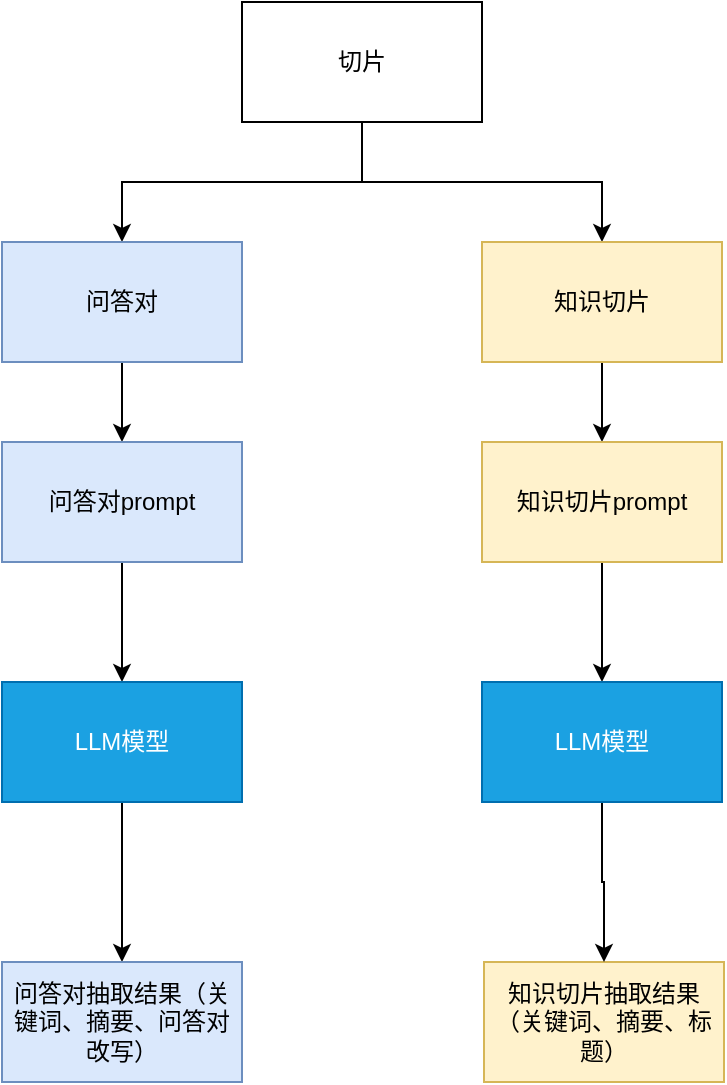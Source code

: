 <mxfile version="24.7.6">
  <diagram name="第 1 页" id="W50Me2v17_l9F1Rr8tnI">
    <mxGraphModel dx="1055" dy="572" grid="1" gridSize="10" guides="1" tooltips="1" connect="1" arrows="1" fold="1" page="1" pageScale="1" pageWidth="827" pageHeight="1169" math="0" shadow="0">
      <root>
        <mxCell id="0" />
        <mxCell id="1" parent="0" />
        <mxCell id="HrH9pXLMxQuW8AQuO76U-4" style="edgeStyle=orthogonalEdgeStyle;rounded=0;orthogonalLoop=1;jettySize=auto;html=1;exitX=0.5;exitY=1;exitDx=0;exitDy=0;entryX=0.5;entryY=0;entryDx=0;entryDy=0;" edge="1" parent="1" source="HrH9pXLMxQuW8AQuO76U-1" target="HrH9pXLMxQuW8AQuO76U-2">
          <mxGeometry relative="1" as="geometry" />
        </mxCell>
        <mxCell id="HrH9pXLMxQuW8AQuO76U-5" style="edgeStyle=orthogonalEdgeStyle;rounded=0;orthogonalLoop=1;jettySize=auto;html=1;exitX=0.5;exitY=1;exitDx=0;exitDy=0;entryX=0.5;entryY=0;entryDx=0;entryDy=0;" edge="1" parent="1" source="HrH9pXLMxQuW8AQuO76U-1" target="HrH9pXLMxQuW8AQuO76U-3">
          <mxGeometry relative="1" as="geometry" />
        </mxCell>
        <mxCell id="HrH9pXLMxQuW8AQuO76U-1" value="切片" style="rounded=0;whiteSpace=wrap;html=1;" vertex="1" parent="1">
          <mxGeometry x="330" y="60" width="120" height="60" as="geometry" />
        </mxCell>
        <mxCell id="HrH9pXLMxQuW8AQuO76U-10" style="edgeStyle=orthogonalEdgeStyle;rounded=0;orthogonalLoop=1;jettySize=auto;html=1;exitX=0.5;exitY=1;exitDx=0;exitDy=0;entryX=0.5;entryY=0;entryDx=0;entryDy=0;" edge="1" parent="1" source="HrH9pXLMxQuW8AQuO76U-2" target="HrH9pXLMxQuW8AQuO76U-7">
          <mxGeometry relative="1" as="geometry" />
        </mxCell>
        <mxCell id="HrH9pXLMxQuW8AQuO76U-2" value="问答对" style="rounded=0;whiteSpace=wrap;html=1;fillColor=#dae8fc;strokeColor=#6c8ebf;" vertex="1" parent="1">
          <mxGeometry x="210" y="180" width="120" height="60" as="geometry" />
        </mxCell>
        <mxCell id="HrH9pXLMxQuW8AQuO76U-12" style="edgeStyle=orthogonalEdgeStyle;rounded=0;orthogonalLoop=1;jettySize=auto;html=1;exitX=0.5;exitY=1;exitDx=0;exitDy=0;entryX=0.5;entryY=0;entryDx=0;entryDy=0;" edge="1" parent="1" source="HrH9pXLMxQuW8AQuO76U-3" target="HrH9pXLMxQuW8AQuO76U-8">
          <mxGeometry relative="1" as="geometry" />
        </mxCell>
        <mxCell id="HrH9pXLMxQuW8AQuO76U-3" value="知识切片" style="rounded=0;whiteSpace=wrap;html=1;fillColor=#fff2cc;strokeColor=#d6b656;" vertex="1" parent="1">
          <mxGeometry x="450" y="180" width="120" height="60" as="geometry" />
        </mxCell>
        <mxCell id="HrH9pXLMxQuW8AQuO76U-11" style="edgeStyle=orthogonalEdgeStyle;rounded=0;orthogonalLoop=1;jettySize=auto;html=1;exitX=0.5;exitY=1;exitDx=0;exitDy=0;entryX=0.5;entryY=0;entryDx=0;entryDy=0;" edge="1" parent="1" source="HrH9pXLMxQuW8AQuO76U-7" target="HrH9pXLMxQuW8AQuO76U-9">
          <mxGeometry relative="1" as="geometry" />
        </mxCell>
        <mxCell id="HrH9pXLMxQuW8AQuO76U-7" value="问答对prompt" style="rounded=0;whiteSpace=wrap;html=1;fillColor=#dae8fc;strokeColor=#6c8ebf;" vertex="1" parent="1">
          <mxGeometry x="210" y="280" width="120" height="60" as="geometry" />
        </mxCell>
        <mxCell id="HrH9pXLMxQuW8AQuO76U-21" style="edgeStyle=orthogonalEdgeStyle;rounded=0;orthogonalLoop=1;jettySize=auto;html=1;exitX=0.5;exitY=1;exitDx=0;exitDy=0;entryX=0.5;entryY=0;entryDx=0;entryDy=0;" edge="1" parent="1" source="HrH9pXLMxQuW8AQuO76U-8" target="HrH9pXLMxQuW8AQuO76U-20">
          <mxGeometry relative="1" as="geometry" />
        </mxCell>
        <mxCell id="HrH9pXLMxQuW8AQuO76U-8" value="知识切片prompt" style="rounded=0;whiteSpace=wrap;html=1;fillColor=#fff2cc;strokeColor=#d6b656;" vertex="1" parent="1">
          <mxGeometry x="450" y="280" width="120" height="60" as="geometry" />
        </mxCell>
        <mxCell id="HrH9pXLMxQuW8AQuO76U-17" style="edgeStyle=orthogonalEdgeStyle;rounded=0;orthogonalLoop=1;jettySize=auto;html=1;exitX=0.5;exitY=1;exitDx=0;exitDy=0;entryX=0.5;entryY=0;entryDx=0;entryDy=0;" edge="1" parent="1" source="HrH9pXLMxQuW8AQuO76U-9" target="HrH9pXLMxQuW8AQuO76U-15">
          <mxGeometry relative="1" as="geometry" />
        </mxCell>
        <mxCell id="HrH9pXLMxQuW8AQuO76U-9" value="LLM模型" style="rounded=0;whiteSpace=wrap;html=1;fillColor=#1ba1e2;fontColor=#ffffff;strokeColor=#006EAF;" vertex="1" parent="1">
          <mxGeometry x="210" y="400" width="120" height="60" as="geometry" />
        </mxCell>
        <mxCell id="HrH9pXLMxQuW8AQuO76U-15" value="问答对抽取结果（关键词、摘要、问答对改写）" style="rounded=0;whiteSpace=wrap;html=1;fillColor=#dae8fc;strokeColor=#6c8ebf;" vertex="1" parent="1">
          <mxGeometry x="210" y="540" width="120" height="60" as="geometry" />
        </mxCell>
        <mxCell id="HrH9pXLMxQuW8AQuO76U-16" value="知识切片抽取结果（关键词、摘要、标题）" style="rounded=0;whiteSpace=wrap;html=1;fillColor=#fff2cc;strokeColor=#d6b656;" vertex="1" parent="1">
          <mxGeometry x="451" y="540" width="120" height="60" as="geometry" />
        </mxCell>
        <mxCell id="HrH9pXLMxQuW8AQuO76U-22" style="edgeStyle=orthogonalEdgeStyle;rounded=0;orthogonalLoop=1;jettySize=auto;html=1;exitX=0.5;exitY=1;exitDx=0;exitDy=0;entryX=0.5;entryY=0;entryDx=0;entryDy=0;" edge="1" parent="1" source="HrH9pXLMxQuW8AQuO76U-20" target="HrH9pXLMxQuW8AQuO76U-16">
          <mxGeometry relative="1" as="geometry" />
        </mxCell>
        <mxCell id="HrH9pXLMxQuW8AQuO76U-20" value="LLM模型" style="rounded=0;whiteSpace=wrap;html=1;fillColor=#1ba1e2;fontColor=#ffffff;strokeColor=#006EAF;" vertex="1" parent="1">
          <mxGeometry x="450" y="400" width="120" height="60" as="geometry" />
        </mxCell>
      </root>
    </mxGraphModel>
  </diagram>
</mxfile>
